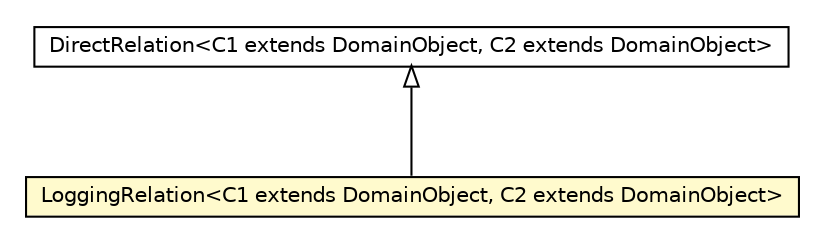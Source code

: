 #!/usr/local/bin/dot
#
# Class diagram 
# Generated by UMLGraph version 5.1 (http://www.umlgraph.org/)
#

digraph G {
	edge [fontname="Helvetica",fontsize=10,labelfontname="Helvetica",labelfontsize=10];
	node [fontname="Helvetica",fontsize=10,shape=plaintext];
	nodesep=0.25;
	ranksep=0.5;
	// pt.ist.fenixframework.dml.runtime.DirectRelation<C1 extends pt.ist.fenixframework.DomainObject, C2 extends pt.ist.fenixframework.DomainObject>
	c135308 [label=<<table title="pt.ist.fenixframework.dml.runtime.DirectRelation" border="0" cellborder="1" cellspacing="0" cellpadding="2" port="p" href="../../../dml/runtime/DirectRelation.html">
		<tr><td><table border="0" cellspacing="0" cellpadding="1">
<tr><td align="center" balign="center"> DirectRelation&lt;C1 extends DomainObject, C2 extends DomainObject&gt; </td></tr>
		</table></td></tr>
		</table>>, fontname="Helvetica", fontcolor="black", fontsize=10.0];
	// pt.ist.fenixframework.backend.jvstmojb.pstm.LoggingRelation<C1 extends pt.ist.fenixframework.DomainObject, C2 extends pt.ist.fenixframework.DomainObject>
	c135529 [label=<<table title="pt.ist.fenixframework.backend.jvstmojb.pstm.LoggingRelation" border="0" cellborder="1" cellspacing="0" cellpadding="2" port="p" bgcolor="lemonChiffon" href="./LoggingRelation.html">
		<tr><td><table border="0" cellspacing="0" cellpadding="1">
<tr><td align="center" balign="center"> LoggingRelation&lt;C1 extends DomainObject, C2 extends DomainObject&gt; </td></tr>
		</table></td></tr>
		</table>>, fontname="Helvetica", fontcolor="black", fontsize=10.0];
	//pt.ist.fenixframework.backend.jvstmojb.pstm.LoggingRelation<C1 extends pt.ist.fenixframework.DomainObject, C2 extends pt.ist.fenixframework.DomainObject> extends pt.ist.fenixframework.dml.runtime.DirectRelation<C1, C2>
	c135308:p -> c135529:p [dir=back,arrowtail=empty];
}

